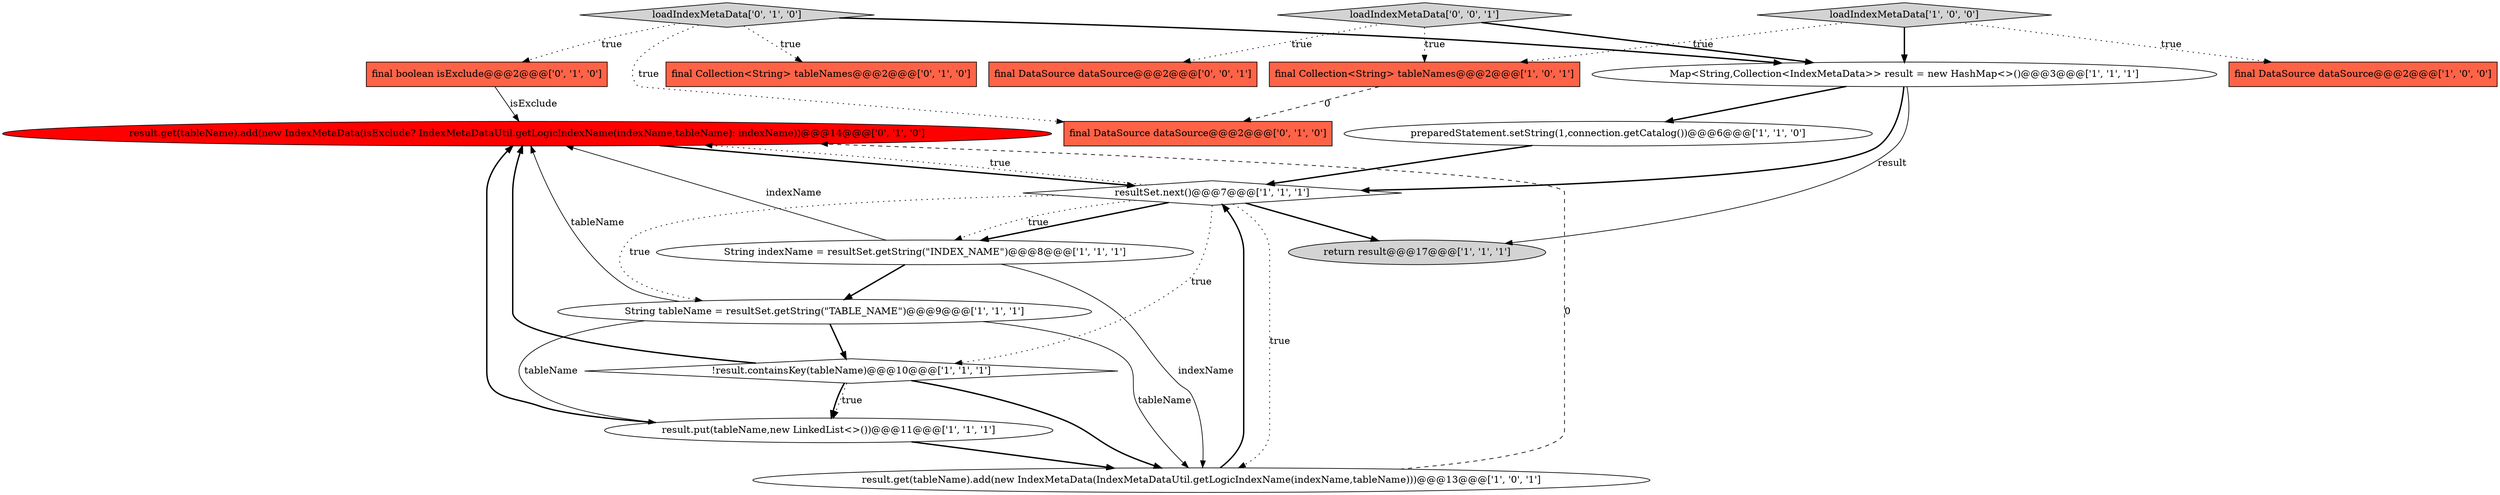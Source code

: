 digraph {
15 [style = filled, label = "result.get(tableName).add(new IndexMetaData(isExclude? IndexMetaDataUtil.getLogicIndexName(indexName,tableName): indexName))@@@14@@@['0', '1', '0']", fillcolor = red, shape = ellipse image = "AAA1AAABBB2BBB"];
2 [style = filled, label = "String indexName = resultSet.getString(\"INDEX_NAME\")@@@8@@@['1', '1', '1']", fillcolor = white, shape = ellipse image = "AAA0AAABBB1BBB"];
16 [style = filled, label = "final DataSource dataSource@@@2@@@['0', '1', '0']", fillcolor = tomato, shape = box image = "AAA1AAABBB2BBB"];
12 [style = filled, label = "final boolean isExclude@@@2@@@['0', '1', '0']", fillcolor = tomato, shape = box image = "AAA0AAABBB2BBB"];
9 [style = filled, label = "String tableName = resultSet.getString(\"TABLE_NAME\")@@@9@@@['1', '1', '1']", fillcolor = white, shape = ellipse image = "AAA0AAABBB1BBB"];
10 [style = filled, label = "preparedStatement.setString(1,connection.getCatalog())@@@6@@@['1', '1', '0']", fillcolor = white, shape = ellipse image = "AAA0AAABBB1BBB"];
13 [style = filled, label = "final Collection<String> tableNames@@@2@@@['0', '1', '0']", fillcolor = tomato, shape = box image = "AAA0AAABBB2BBB"];
18 [style = filled, label = "loadIndexMetaData['0', '0', '1']", fillcolor = lightgray, shape = diamond image = "AAA0AAABBB3BBB"];
5 [style = filled, label = "!result.containsKey(tableName)@@@10@@@['1', '1', '1']", fillcolor = white, shape = diamond image = "AAA0AAABBB1BBB"];
17 [style = filled, label = "final DataSource dataSource@@@2@@@['0', '0', '1']", fillcolor = tomato, shape = box image = "AAA0AAABBB3BBB"];
14 [style = filled, label = "loadIndexMetaData['0', '1', '0']", fillcolor = lightgray, shape = diamond image = "AAA0AAABBB2BBB"];
8 [style = filled, label = "final Collection<String> tableNames@@@2@@@['1', '0', '1']", fillcolor = tomato, shape = box image = "AAA0AAABBB1BBB"];
7 [style = filled, label = "Map<String,Collection<IndexMetaData>> result = new HashMap<>()@@@3@@@['1', '1', '1']", fillcolor = white, shape = ellipse image = "AAA0AAABBB1BBB"];
4 [style = filled, label = "return result@@@17@@@['1', '1', '1']", fillcolor = lightgray, shape = ellipse image = "AAA0AAABBB1BBB"];
11 [style = filled, label = "resultSet.next()@@@7@@@['1', '1', '1']", fillcolor = white, shape = diamond image = "AAA0AAABBB1BBB"];
3 [style = filled, label = "result.get(tableName).add(new IndexMetaData(IndexMetaDataUtil.getLogicIndexName(indexName,tableName)))@@@13@@@['1', '0', '1']", fillcolor = white, shape = ellipse image = "AAA0AAABBB1BBB"];
1 [style = filled, label = "final DataSource dataSource@@@2@@@['1', '0', '0']", fillcolor = tomato, shape = box image = "AAA0AAABBB1BBB"];
0 [style = filled, label = "loadIndexMetaData['1', '0', '0']", fillcolor = lightgray, shape = diamond image = "AAA0AAABBB1BBB"];
6 [style = filled, label = "result.put(tableName,new LinkedList<>())@@@11@@@['1', '1', '1']", fillcolor = white, shape = ellipse image = "AAA0AAABBB1BBB"];
5->3 [style = bold, label=""];
6->3 [style = bold, label=""];
8->16 [style = dashed, label="0"];
7->11 [style = bold, label=""];
2->3 [style = solid, label="indexName"];
14->12 [style = dotted, label="true"];
7->10 [style = bold, label=""];
12->15 [style = solid, label="isExclude"];
9->6 [style = solid, label="tableName"];
11->4 [style = bold, label=""];
3->11 [style = bold, label=""];
5->6 [style = dotted, label="true"];
9->3 [style = solid, label="tableName"];
5->15 [style = bold, label=""];
11->9 [style = dotted, label="true"];
11->5 [style = dotted, label="true"];
18->8 [style = dotted, label="true"];
2->9 [style = bold, label=""];
11->2 [style = bold, label=""];
2->15 [style = solid, label="indexName"];
6->15 [style = bold, label=""];
14->13 [style = dotted, label="true"];
14->7 [style = bold, label=""];
0->7 [style = bold, label=""];
0->8 [style = dotted, label="true"];
14->16 [style = dotted, label="true"];
11->2 [style = dotted, label="true"];
5->6 [style = bold, label=""];
15->11 [style = bold, label=""];
7->4 [style = solid, label="result"];
9->15 [style = solid, label="tableName"];
9->5 [style = bold, label=""];
3->15 [style = dashed, label="0"];
18->17 [style = dotted, label="true"];
18->7 [style = bold, label=""];
11->15 [style = dotted, label="true"];
11->3 [style = dotted, label="true"];
0->1 [style = dotted, label="true"];
10->11 [style = bold, label=""];
}

